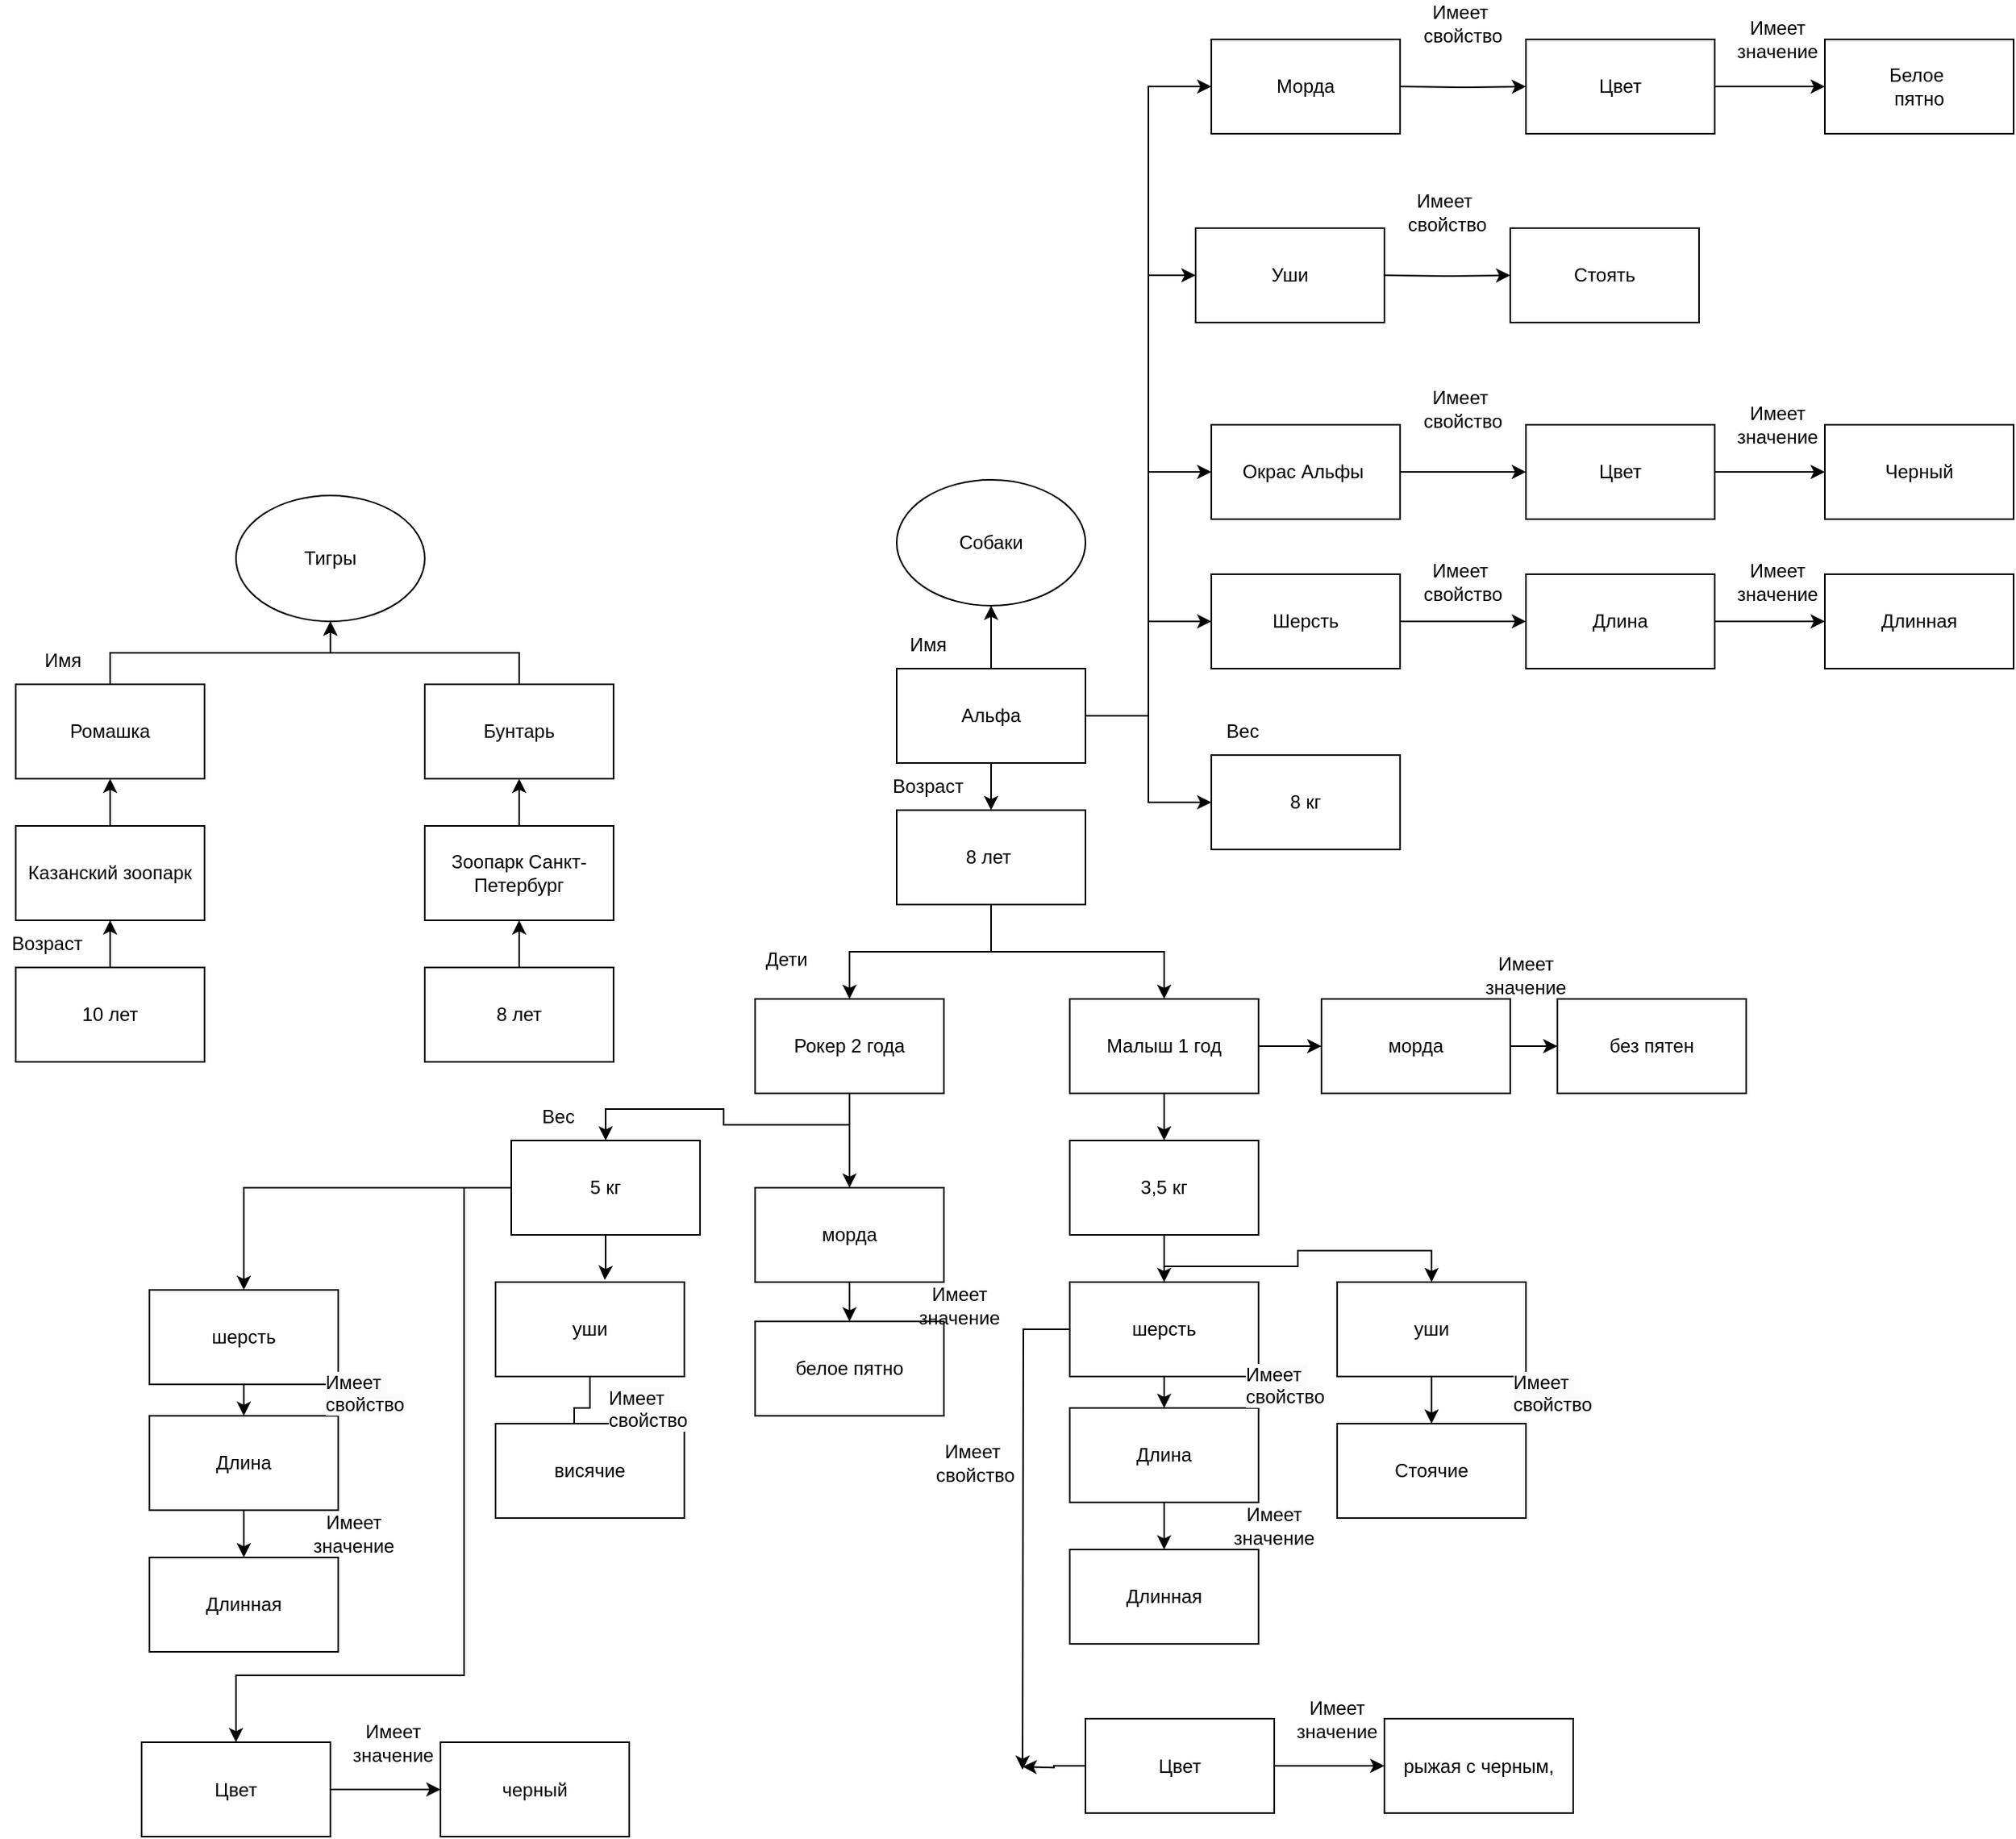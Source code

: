 <mxfile version="21.4.0" type="device">
  <diagram name="Страница 1" id="HtZGsFSP1HwOaUFU9xvz">
    <mxGraphModel dx="1066" dy="1780" grid="1" gridSize="10" guides="1" tooltips="1" connect="1" arrows="1" fold="1" page="1" pageScale="1" pageWidth="827" pageHeight="1169" math="0" shadow="0">
      <root>
        <mxCell id="0" />
        <mxCell id="1" parent="0" />
        <mxCell id="rQLnMFmkTGAw6eJCGGB7-1" value="Тигры" style="ellipse;whiteSpace=wrap;html=1;" vertex="1" parent="1">
          <mxGeometry x="640" y="180" width="120" height="80" as="geometry" />
        </mxCell>
        <mxCell id="rQLnMFmkTGAw6eJCGGB7-2" style="edgeStyle=orthogonalEdgeStyle;rounded=0;orthogonalLoop=1;jettySize=auto;html=1;exitX=0.5;exitY=0;exitDx=0;exitDy=0;entryX=0.5;entryY=1;entryDx=0;entryDy=0;" edge="1" parent="1" source="rQLnMFmkTGAw6eJCGGB7-3" target="rQLnMFmkTGAw6eJCGGB7-1">
          <mxGeometry relative="1" as="geometry" />
        </mxCell>
        <mxCell id="rQLnMFmkTGAw6eJCGGB7-3" value="Ромашка" style="rounded=0;whiteSpace=wrap;html=1;" vertex="1" parent="1">
          <mxGeometry x="500" y="300" width="120" height="60" as="geometry" />
        </mxCell>
        <mxCell id="rQLnMFmkTGAw6eJCGGB7-4" style="edgeStyle=orthogonalEdgeStyle;rounded=0;orthogonalLoop=1;jettySize=auto;html=1;entryX=0.5;entryY=1;entryDx=0;entryDy=0;" edge="1" parent="1" source="rQLnMFmkTGAw6eJCGGB7-5" target="rQLnMFmkTGAw6eJCGGB7-1">
          <mxGeometry relative="1" as="geometry" />
        </mxCell>
        <mxCell id="rQLnMFmkTGAw6eJCGGB7-5" value="Бунтарь" style="rounded=0;whiteSpace=wrap;html=1;" vertex="1" parent="1">
          <mxGeometry x="760" y="300" width="120" height="60" as="geometry" />
        </mxCell>
        <mxCell id="rQLnMFmkTGAw6eJCGGB7-6" style="edgeStyle=orthogonalEdgeStyle;rounded=0;orthogonalLoop=1;jettySize=auto;html=1;exitX=0.5;exitY=0;exitDx=0;exitDy=0;entryX=0.5;entryY=1;entryDx=0;entryDy=0;" edge="1" parent="1" source="rQLnMFmkTGAw6eJCGGB7-7" target="rQLnMFmkTGAw6eJCGGB7-3">
          <mxGeometry relative="1" as="geometry" />
        </mxCell>
        <mxCell id="rQLnMFmkTGAw6eJCGGB7-7" value="Казанский зоопарк" style="rounded=0;whiteSpace=wrap;html=1;" vertex="1" parent="1">
          <mxGeometry x="500" y="390" width="120" height="60" as="geometry" />
        </mxCell>
        <mxCell id="rQLnMFmkTGAw6eJCGGB7-8" style="edgeStyle=orthogonalEdgeStyle;rounded=0;orthogonalLoop=1;jettySize=auto;html=1;exitX=0.5;exitY=0;exitDx=0;exitDy=0;" edge="1" parent="1" source="rQLnMFmkTGAw6eJCGGB7-9" target="rQLnMFmkTGAw6eJCGGB7-5">
          <mxGeometry relative="1" as="geometry" />
        </mxCell>
        <mxCell id="rQLnMFmkTGAw6eJCGGB7-9" value="Зоопарк Санкт-Петербург" style="rounded=0;whiteSpace=wrap;html=1;" vertex="1" parent="1">
          <mxGeometry x="760" y="390" width="120" height="60" as="geometry" />
        </mxCell>
        <mxCell id="rQLnMFmkTGAw6eJCGGB7-10" value="Имя" style="text;html=1;strokeColor=none;fillColor=none;align=center;verticalAlign=middle;whiteSpace=wrap;rounded=0;" vertex="1" parent="1">
          <mxGeometry x="500" y="270" width="60" height="30" as="geometry" />
        </mxCell>
        <mxCell id="rQLnMFmkTGAw6eJCGGB7-11" style="edgeStyle=orthogonalEdgeStyle;rounded=0;orthogonalLoop=1;jettySize=auto;html=1;entryX=0.5;entryY=1;entryDx=0;entryDy=0;" edge="1" parent="1" source="rQLnMFmkTGAw6eJCGGB7-12" target="rQLnMFmkTGAw6eJCGGB7-7">
          <mxGeometry relative="1" as="geometry" />
        </mxCell>
        <mxCell id="rQLnMFmkTGAw6eJCGGB7-12" value="10 лет" style="rounded=0;whiteSpace=wrap;html=1;" vertex="1" parent="1">
          <mxGeometry x="500" y="480" width="120" height="60" as="geometry" />
        </mxCell>
        <mxCell id="rQLnMFmkTGAw6eJCGGB7-13" style="edgeStyle=orthogonalEdgeStyle;rounded=0;orthogonalLoop=1;jettySize=auto;html=1;" edge="1" parent="1" source="rQLnMFmkTGAw6eJCGGB7-14" target="rQLnMFmkTGAw6eJCGGB7-9">
          <mxGeometry relative="1" as="geometry" />
        </mxCell>
        <mxCell id="rQLnMFmkTGAw6eJCGGB7-14" value="8 лет" style="rounded=0;whiteSpace=wrap;html=1;" vertex="1" parent="1">
          <mxGeometry x="760" y="480" width="120" height="60" as="geometry" />
        </mxCell>
        <mxCell id="rQLnMFmkTGAw6eJCGGB7-15" value="Возраст" style="text;html=1;strokeColor=none;fillColor=none;align=center;verticalAlign=middle;whiteSpace=wrap;rounded=0;" vertex="1" parent="1">
          <mxGeometry x="490" y="450" width="60" height="30" as="geometry" />
        </mxCell>
        <mxCell id="rQLnMFmkTGAw6eJCGGB7-16" value="Собаки" style="ellipse;whiteSpace=wrap;html=1;" vertex="1" parent="1">
          <mxGeometry x="1060" y="170" width="120" height="80" as="geometry" />
        </mxCell>
        <mxCell id="rQLnMFmkTGAw6eJCGGB7-17" style="edgeStyle=orthogonalEdgeStyle;rounded=0;orthogonalLoop=1;jettySize=auto;html=1;entryX=0.5;entryY=1;entryDx=0;entryDy=0;" edge="1" parent="1" source="rQLnMFmkTGAw6eJCGGB7-24" target="rQLnMFmkTGAw6eJCGGB7-16">
          <mxGeometry relative="1" as="geometry" />
        </mxCell>
        <mxCell id="rQLnMFmkTGAw6eJCGGB7-18" style="edgeStyle=orthogonalEdgeStyle;rounded=0;orthogonalLoop=1;jettySize=auto;html=1;" edge="1" parent="1" source="rQLnMFmkTGAw6eJCGGB7-24">
          <mxGeometry relative="1" as="geometry">
            <mxPoint x="1120" y="380" as="targetPoint" />
          </mxGeometry>
        </mxCell>
        <mxCell id="rQLnMFmkTGAw6eJCGGB7-19" style="edgeStyle=orthogonalEdgeStyle;rounded=0;orthogonalLoop=1;jettySize=auto;html=1;" edge="1" parent="1" source="rQLnMFmkTGAw6eJCGGB7-24" target="rQLnMFmkTGAw6eJCGGB7-51">
          <mxGeometry relative="1" as="geometry" />
        </mxCell>
        <mxCell id="rQLnMFmkTGAw6eJCGGB7-20" style="edgeStyle=orthogonalEdgeStyle;rounded=0;orthogonalLoop=1;jettySize=auto;html=1;" edge="1" parent="1" source="rQLnMFmkTGAw6eJCGGB7-24" target="rQLnMFmkTGAw6eJCGGB7-52">
          <mxGeometry relative="1" as="geometry" />
        </mxCell>
        <mxCell id="rQLnMFmkTGAw6eJCGGB7-21" style="edgeStyle=orthogonalEdgeStyle;rounded=0;orthogonalLoop=1;jettySize=auto;html=1;entryX=0;entryY=0.5;entryDx=0;entryDy=0;" edge="1" parent="1" source="rQLnMFmkTGAw6eJCGGB7-24" target="rQLnMFmkTGAw6eJCGGB7-49">
          <mxGeometry relative="1" as="geometry" />
        </mxCell>
        <mxCell id="rQLnMFmkTGAw6eJCGGB7-22" style="edgeStyle=orthogonalEdgeStyle;rounded=0;orthogonalLoop=1;jettySize=auto;html=1;entryX=0;entryY=0.5;entryDx=0;entryDy=0;" edge="1" parent="1" source="rQLnMFmkTGAw6eJCGGB7-24" target="rQLnMFmkTGAw6eJCGGB7-53">
          <mxGeometry relative="1" as="geometry">
            <Array as="points">
              <mxPoint x="1220" y="320" />
              <mxPoint x="1220" y="40" />
            </Array>
          </mxGeometry>
        </mxCell>
        <mxCell id="rQLnMFmkTGAw6eJCGGB7-23" style="edgeStyle=orthogonalEdgeStyle;rounded=0;orthogonalLoop=1;jettySize=auto;html=1;entryX=0;entryY=0.5;entryDx=0;entryDy=0;" edge="1" parent="1" source="rQLnMFmkTGAw6eJCGGB7-24" target="rQLnMFmkTGAw6eJCGGB7-68">
          <mxGeometry relative="1" as="geometry">
            <mxPoint x="1220" y="-80" as="targetPoint" />
          </mxGeometry>
        </mxCell>
        <mxCell id="rQLnMFmkTGAw6eJCGGB7-24" value="Альфа" style="rounded=0;whiteSpace=wrap;html=1;" vertex="1" parent="1">
          <mxGeometry x="1060" y="290" width="120" height="60" as="geometry" />
        </mxCell>
        <mxCell id="rQLnMFmkTGAw6eJCGGB7-25" value="Имя" style="text;html=1;strokeColor=none;fillColor=none;align=center;verticalAlign=middle;whiteSpace=wrap;rounded=0;" vertex="1" parent="1">
          <mxGeometry x="1050" y="260" width="60" height="30" as="geometry" />
        </mxCell>
        <mxCell id="rQLnMFmkTGAw6eJCGGB7-26" style="edgeStyle=orthogonalEdgeStyle;rounded=0;orthogonalLoop=1;jettySize=auto;html=1;entryX=0.5;entryY=0;entryDx=0;entryDy=0;" edge="1" parent="1" source="rQLnMFmkTGAw6eJCGGB7-28" target="rQLnMFmkTGAw6eJCGGB7-32">
          <mxGeometry relative="1" as="geometry">
            <mxPoint x="1120" y="480" as="targetPoint" />
          </mxGeometry>
        </mxCell>
        <mxCell id="rQLnMFmkTGAw6eJCGGB7-27" style="edgeStyle=orthogonalEdgeStyle;rounded=0;orthogonalLoop=1;jettySize=auto;html=1;exitX=0.5;exitY=1;exitDx=0;exitDy=0;entryX=0.5;entryY=0;entryDx=0;entryDy=0;" edge="1" parent="1" source="rQLnMFmkTGAw6eJCGGB7-28" target="rQLnMFmkTGAw6eJCGGB7-35">
          <mxGeometry relative="1" as="geometry">
            <Array as="points">
              <mxPoint x="1120" y="470" />
              <mxPoint x="1230" y="470" />
            </Array>
          </mxGeometry>
        </mxCell>
        <mxCell id="rQLnMFmkTGAw6eJCGGB7-28" value="8 лет&amp;nbsp;" style="rounded=0;whiteSpace=wrap;html=1;" vertex="1" parent="1">
          <mxGeometry x="1060" y="380" width="120" height="60" as="geometry" />
        </mxCell>
        <mxCell id="rQLnMFmkTGAw6eJCGGB7-29" value="Возраст" style="text;html=1;strokeColor=none;fillColor=none;align=center;verticalAlign=middle;whiteSpace=wrap;rounded=0;" vertex="1" parent="1">
          <mxGeometry x="1050" y="350" width="60" height="30" as="geometry" />
        </mxCell>
        <mxCell id="rQLnMFmkTGAw6eJCGGB7-30" style="edgeStyle=orthogonalEdgeStyle;rounded=0;orthogonalLoop=1;jettySize=auto;html=1;exitX=0.5;exitY=1;exitDx=0;exitDy=0;entryX=0.5;entryY=0;entryDx=0;entryDy=0;" edge="1" parent="1" source="rQLnMFmkTGAw6eJCGGB7-32" target="rQLnMFmkTGAw6eJCGGB7-40">
          <mxGeometry relative="1" as="geometry" />
        </mxCell>
        <mxCell id="rQLnMFmkTGAw6eJCGGB7-31" style="edgeStyle=orthogonalEdgeStyle;rounded=0;orthogonalLoop=1;jettySize=auto;html=1;" edge="1" parent="1" source="rQLnMFmkTGAw6eJCGGB7-32" target="rQLnMFmkTGAw6eJCGGB7-110">
          <mxGeometry relative="1" as="geometry" />
        </mxCell>
        <mxCell id="rQLnMFmkTGAw6eJCGGB7-32" value="Рокер 2 года" style="rounded=0;whiteSpace=wrap;html=1;" vertex="1" parent="1">
          <mxGeometry x="970" y="500" width="120" height="60" as="geometry" />
        </mxCell>
        <mxCell id="rQLnMFmkTGAw6eJCGGB7-33" style="edgeStyle=orthogonalEdgeStyle;rounded=0;orthogonalLoop=1;jettySize=auto;html=1;exitX=0.5;exitY=1;exitDx=0;exitDy=0;entryX=0.5;entryY=0;entryDx=0;entryDy=0;" edge="1" parent="1" source="rQLnMFmkTGAw6eJCGGB7-35" target="rQLnMFmkTGAw6eJCGGB7-43">
          <mxGeometry relative="1" as="geometry" />
        </mxCell>
        <mxCell id="rQLnMFmkTGAw6eJCGGB7-34" style="edgeStyle=orthogonalEdgeStyle;rounded=0;orthogonalLoop=1;jettySize=auto;html=1;" edge="1" parent="1" source="rQLnMFmkTGAw6eJCGGB7-35" target="rQLnMFmkTGAw6eJCGGB7-91">
          <mxGeometry relative="1" as="geometry">
            <mxPoint x="1340" y="530" as="targetPoint" />
          </mxGeometry>
        </mxCell>
        <mxCell id="rQLnMFmkTGAw6eJCGGB7-35" value="Малыш 1 год" style="rounded=0;whiteSpace=wrap;html=1;" vertex="1" parent="1">
          <mxGeometry x="1170" y="500" width="120" height="60" as="geometry" />
        </mxCell>
        <mxCell id="rQLnMFmkTGAw6eJCGGB7-36" value="Дети" style="text;html=1;strokeColor=none;fillColor=none;align=center;verticalAlign=middle;whiteSpace=wrap;rounded=0;" vertex="1" parent="1">
          <mxGeometry x="960" y="460" width="60" height="30" as="geometry" />
        </mxCell>
        <mxCell id="rQLnMFmkTGAw6eJCGGB7-37" style="edgeStyle=orthogonalEdgeStyle;rounded=0;orthogonalLoop=1;jettySize=auto;html=1;" edge="1" parent="1" source="rQLnMFmkTGAw6eJCGGB7-40" target="rQLnMFmkTGAw6eJCGGB7-95">
          <mxGeometry relative="1" as="geometry" />
        </mxCell>
        <mxCell id="rQLnMFmkTGAw6eJCGGB7-38" style="edgeStyle=orthogonalEdgeStyle;rounded=0;orthogonalLoop=1;jettySize=auto;html=1;" edge="1" parent="1" source="rQLnMFmkTGAw6eJCGGB7-40" target="rQLnMFmkTGAw6eJCGGB7-102">
          <mxGeometry relative="1" as="geometry">
            <Array as="points">
              <mxPoint x="785" y="620" />
              <mxPoint x="785" y="930" />
              <mxPoint x="640" y="930" />
            </Array>
          </mxGeometry>
        </mxCell>
        <mxCell id="rQLnMFmkTGAw6eJCGGB7-39" style="edgeStyle=orthogonalEdgeStyle;rounded=0;orthogonalLoop=1;jettySize=auto;html=1;entryX=0.579;entryY=-0.023;entryDx=0;entryDy=0;entryPerimeter=0;" edge="1" parent="1" source="rQLnMFmkTGAw6eJCGGB7-40" target="rQLnMFmkTGAw6eJCGGB7-106">
          <mxGeometry relative="1" as="geometry" />
        </mxCell>
        <mxCell id="rQLnMFmkTGAw6eJCGGB7-40" value="5 кг" style="rounded=0;whiteSpace=wrap;html=1;" vertex="1" parent="1">
          <mxGeometry x="815" y="590" width="120" height="60" as="geometry" />
        </mxCell>
        <mxCell id="rQLnMFmkTGAw6eJCGGB7-41" style="edgeStyle=orthogonalEdgeStyle;rounded=0;orthogonalLoop=1;jettySize=auto;html=1;exitX=0.5;exitY=1;exitDx=0;exitDy=0;" edge="1" parent="1" source="rQLnMFmkTGAw6eJCGGB7-43">
          <mxGeometry relative="1" as="geometry">
            <mxPoint x="1230" y="680" as="targetPoint" />
          </mxGeometry>
        </mxCell>
        <mxCell id="rQLnMFmkTGAw6eJCGGB7-42" style="edgeStyle=orthogonalEdgeStyle;rounded=0;orthogonalLoop=1;jettySize=auto;html=1;exitX=0.5;exitY=1;exitDx=0;exitDy=0;" edge="1" parent="1" source="rQLnMFmkTGAw6eJCGGB7-43" target="rQLnMFmkTGAw6eJCGGB7-81">
          <mxGeometry relative="1" as="geometry">
            <mxPoint x="1370" y="690" as="targetPoint" />
          </mxGeometry>
        </mxCell>
        <mxCell id="rQLnMFmkTGAw6eJCGGB7-43" value="3,5 кг" style="rounded=0;whiteSpace=wrap;html=1;" vertex="1" parent="1">
          <mxGeometry x="1170" y="590" width="120" height="60" as="geometry" />
        </mxCell>
        <mxCell id="rQLnMFmkTGAw6eJCGGB7-44" value="Вес" style="text;html=1;strokeColor=none;fillColor=none;align=center;verticalAlign=middle;whiteSpace=wrap;rounded=0;" vertex="1" parent="1">
          <mxGeometry x="815" y="560" width="60" height="30" as="geometry" />
        </mxCell>
        <mxCell id="rQLnMFmkTGAw6eJCGGB7-45" style="edgeStyle=orthogonalEdgeStyle;rounded=0;orthogonalLoop=1;jettySize=auto;html=1;" edge="1" parent="1" source="rQLnMFmkTGAw6eJCGGB7-47" target="rQLnMFmkTGAw6eJCGGB7-76">
          <mxGeometry relative="1" as="geometry">
            <mxPoint x="1230" y="780" as="targetPoint" />
          </mxGeometry>
        </mxCell>
        <mxCell id="rQLnMFmkTGAw6eJCGGB7-46" style="edgeStyle=orthogonalEdgeStyle;rounded=0;orthogonalLoop=1;jettySize=auto;html=1;" edge="1" parent="1" source="rQLnMFmkTGAw6eJCGGB7-47">
          <mxGeometry relative="1" as="geometry">
            <mxPoint x="1140" y="990" as="targetPoint" />
          </mxGeometry>
        </mxCell>
        <mxCell id="rQLnMFmkTGAw6eJCGGB7-47" value="шерсть" style="rounded=0;whiteSpace=wrap;html=1;" vertex="1" parent="1">
          <mxGeometry x="1170" y="680" width="120" height="60" as="geometry" />
        </mxCell>
        <mxCell id="rQLnMFmkTGAw6eJCGGB7-48" style="edgeStyle=orthogonalEdgeStyle;rounded=0;orthogonalLoop=1;jettySize=auto;html=1;" edge="1" parent="1" source="rQLnMFmkTGAw6eJCGGB7-49" target="rQLnMFmkTGAw6eJCGGB7-59">
          <mxGeometry relative="1" as="geometry">
            <mxPoint x="1450" y="165" as="targetPoint" />
          </mxGeometry>
        </mxCell>
        <mxCell id="rQLnMFmkTGAw6eJCGGB7-49" value="Окрас Альфы&amp;nbsp;" style="rounded=0;whiteSpace=wrap;html=1;" vertex="1" parent="1">
          <mxGeometry x="1260" y="135" width="120" height="60" as="geometry" />
        </mxCell>
        <mxCell id="rQLnMFmkTGAw6eJCGGB7-50" style="edgeStyle=orthogonalEdgeStyle;rounded=0;orthogonalLoop=1;jettySize=auto;html=1;" edge="1" parent="1" source="rQLnMFmkTGAw6eJCGGB7-51" target="rQLnMFmkTGAw6eJCGGB7-56">
          <mxGeometry relative="1" as="geometry">
            <mxPoint x="1420" y="260" as="targetPoint" />
          </mxGeometry>
        </mxCell>
        <mxCell id="rQLnMFmkTGAw6eJCGGB7-51" value="Шерсть" style="rounded=0;whiteSpace=wrap;html=1;" vertex="1" parent="1">
          <mxGeometry x="1260" y="230" width="120" height="60" as="geometry" />
        </mxCell>
        <mxCell id="rQLnMFmkTGAw6eJCGGB7-52" value="8 кг" style="rounded=0;whiteSpace=wrap;html=1;" vertex="1" parent="1">
          <mxGeometry x="1260" y="345" width="120" height="60" as="geometry" />
        </mxCell>
        <mxCell id="rQLnMFmkTGAw6eJCGGB7-53" value="Уши" style="rounded=0;whiteSpace=wrap;html=1;" vertex="1" parent="1">
          <mxGeometry x="1250" y="10" width="120" height="60" as="geometry" />
        </mxCell>
        <mxCell id="rQLnMFmkTGAw6eJCGGB7-54" value="Вес" style="text;html=1;strokeColor=none;fillColor=none;align=center;verticalAlign=middle;whiteSpace=wrap;rounded=0;" vertex="1" parent="1">
          <mxGeometry x="1250" y="315" width="60" height="30" as="geometry" />
        </mxCell>
        <mxCell id="rQLnMFmkTGAw6eJCGGB7-55" style="edgeStyle=orthogonalEdgeStyle;rounded=0;orthogonalLoop=1;jettySize=auto;html=1;" edge="1" parent="1" source="rQLnMFmkTGAw6eJCGGB7-56" target="rQLnMFmkTGAw6eJCGGB7-63">
          <mxGeometry relative="1" as="geometry">
            <mxPoint x="1640" y="260" as="targetPoint" />
          </mxGeometry>
        </mxCell>
        <mxCell id="rQLnMFmkTGAw6eJCGGB7-56" value="Длина" style="rounded=0;whiteSpace=wrap;html=1;" vertex="1" parent="1">
          <mxGeometry x="1460" y="230" width="120" height="60" as="geometry" />
        </mxCell>
        <mxCell id="rQLnMFmkTGAw6eJCGGB7-57" value="Имеет&amp;nbsp;&lt;br style=&quot;border-color: var(--border-color);&quot;&gt;свойство" style="text;html=1;strokeColor=none;fillColor=none;align=center;verticalAlign=middle;whiteSpace=wrap;rounded=0;" vertex="1" parent="1">
          <mxGeometry x="1390" y="220" width="60" height="30" as="geometry" />
        </mxCell>
        <mxCell id="rQLnMFmkTGAw6eJCGGB7-58" style="edgeStyle=orthogonalEdgeStyle;rounded=0;orthogonalLoop=1;jettySize=auto;html=1;" edge="1" parent="1" source="rQLnMFmkTGAw6eJCGGB7-59" target="rQLnMFmkTGAw6eJCGGB7-61">
          <mxGeometry relative="1" as="geometry">
            <mxPoint x="1610" y="165" as="targetPoint" />
          </mxGeometry>
        </mxCell>
        <mxCell id="rQLnMFmkTGAw6eJCGGB7-59" value="Цвет" style="rounded=0;whiteSpace=wrap;html=1;" vertex="1" parent="1">
          <mxGeometry x="1460" y="135" width="120" height="60" as="geometry" />
        </mxCell>
        <mxCell id="rQLnMFmkTGAw6eJCGGB7-60" value="Имеет&amp;nbsp;&lt;br&gt;свойство" style="text;html=1;strokeColor=none;fillColor=none;align=center;verticalAlign=middle;whiteSpace=wrap;rounded=0;" vertex="1" parent="1">
          <mxGeometry x="1390" y="110" width="60" height="30" as="geometry" />
        </mxCell>
        <mxCell id="rQLnMFmkTGAw6eJCGGB7-61" value="Черный" style="rounded=0;whiteSpace=wrap;html=1;" vertex="1" parent="1">
          <mxGeometry x="1650" y="135" width="120" height="60" as="geometry" />
        </mxCell>
        <mxCell id="rQLnMFmkTGAw6eJCGGB7-62" value="Имеет&lt;br&gt;значение" style="text;html=1;strokeColor=none;fillColor=none;align=center;verticalAlign=middle;whiteSpace=wrap;rounded=0;" vertex="1" parent="1">
          <mxGeometry x="1590" y="120" width="60" height="30" as="geometry" />
        </mxCell>
        <mxCell id="rQLnMFmkTGAw6eJCGGB7-63" value="Длинная" style="rounded=0;whiteSpace=wrap;html=1;" vertex="1" parent="1">
          <mxGeometry x="1650" y="230" width="120" height="60" as="geometry" />
        </mxCell>
        <mxCell id="rQLnMFmkTGAw6eJCGGB7-64" value="Имеет&lt;br&gt;значение" style="text;html=1;strokeColor=none;fillColor=none;align=center;verticalAlign=middle;whiteSpace=wrap;rounded=0;" vertex="1" parent="1">
          <mxGeometry x="1590" y="220" width="60" height="30" as="geometry" />
        </mxCell>
        <mxCell id="rQLnMFmkTGAw6eJCGGB7-65" style="edgeStyle=orthogonalEdgeStyle;rounded=0;orthogonalLoop=1;jettySize=auto;html=1;" edge="1" parent="1" target="rQLnMFmkTGAw6eJCGGB7-66">
          <mxGeometry relative="1" as="geometry">
            <mxPoint x="1440" y="40" as="targetPoint" />
            <mxPoint x="1370" y="40" as="sourcePoint" />
          </mxGeometry>
        </mxCell>
        <mxCell id="rQLnMFmkTGAw6eJCGGB7-66" value="Стоять" style="rounded=0;whiteSpace=wrap;html=1;" vertex="1" parent="1">
          <mxGeometry x="1450" y="10" width="120" height="60" as="geometry" />
        </mxCell>
        <mxCell id="rQLnMFmkTGAw6eJCGGB7-67" value="Имеет&amp;nbsp;&lt;br&gt;свойство" style="text;html=1;strokeColor=none;fillColor=none;align=center;verticalAlign=middle;whiteSpace=wrap;rounded=0;" vertex="1" parent="1">
          <mxGeometry x="1380" y="-15" width="60" height="30" as="geometry" />
        </mxCell>
        <mxCell id="rQLnMFmkTGAw6eJCGGB7-68" value="Морда" style="rounded=0;whiteSpace=wrap;html=1;" vertex="1" parent="1">
          <mxGeometry x="1260" y="-110" width="120" height="60" as="geometry" />
        </mxCell>
        <mxCell id="rQLnMFmkTGAw6eJCGGB7-69" style="edgeStyle=orthogonalEdgeStyle;rounded=0;orthogonalLoop=1;jettySize=auto;html=1;" edge="1" parent="1" target="rQLnMFmkTGAw6eJCGGB7-71">
          <mxGeometry relative="1" as="geometry">
            <mxPoint x="1450" y="-80" as="targetPoint" />
            <mxPoint x="1380" y="-80" as="sourcePoint" />
          </mxGeometry>
        </mxCell>
        <mxCell id="rQLnMFmkTGAw6eJCGGB7-70" style="edgeStyle=orthogonalEdgeStyle;rounded=0;orthogonalLoop=1;jettySize=auto;html=1;" edge="1" parent="1" source="rQLnMFmkTGAw6eJCGGB7-71" target="rQLnMFmkTGAw6eJCGGB7-73">
          <mxGeometry relative="1" as="geometry">
            <mxPoint x="1610" y="-80" as="targetPoint" />
          </mxGeometry>
        </mxCell>
        <mxCell id="rQLnMFmkTGAw6eJCGGB7-71" value="Цвет" style="rounded=0;whiteSpace=wrap;html=1;" vertex="1" parent="1">
          <mxGeometry x="1460" y="-110" width="120" height="60" as="geometry" />
        </mxCell>
        <mxCell id="rQLnMFmkTGAw6eJCGGB7-72" value="Имеет&amp;nbsp;&lt;br&gt;свойство" style="text;html=1;strokeColor=none;fillColor=none;align=center;verticalAlign=middle;whiteSpace=wrap;rounded=0;" vertex="1" parent="1">
          <mxGeometry x="1390" y="-135" width="60" height="30" as="geometry" />
        </mxCell>
        <mxCell id="rQLnMFmkTGAw6eJCGGB7-73" value="Белое&amp;nbsp;&lt;br&gt;пятно" style="rounded=0;whiteSpace=wrap;html=1;" vertex="1" parent="1">
          <mxGeometry x="1650" y="-110" width="120" height="60" as="geometry" />
        </mxCell>
        <mxCell id="rQLnMFmkTGAw6eJCGGB7-74" value="Имеет&lt;br&gt;значение" style="text;html=1;strokeColor=none;fillColor=none;align=center;verticalAlign=middle;whiteSpace=wrap;rounded=0;" vertex="1" parent="1">
          <mxGeometry x="1590" y="-125" width="60" height="30" as="geometry" />
        </mxCell>
        <mxCell id="rQLnMFmkTGAw6eJCGGB7-75" style="edgeStyle=orthogonalEdgeStyle;rounded=0;orthogonalLoop=1;jettySize=auto;html=1;" edge="1" parent="1" source="rQLnMFmkTGAw6eJCGGB7-76" target="rQLnMFmkTGAw6eJCGGB7-78">
          <mxGeometry relative="1" as="geometry">
            <mxPoint x="1230" y="870" as="targetPoint" />
          </mxGeometry>
        </mxCell>
        <mxCell id="rQLnMFmkTGAw6eJCGGB7-76" value="Длина" style="rounded=0;whiteSpace=wrap;html=1;" vertex="1" parent="1">
          <mxGeometry x="1170" y="760" width="120" height="60" as="geometry" />
        </mxCell>
        <mxCell id="rQLnMFmkTGAw6eJCGGB7-77" value="&lt;span style=&quot;color: rgb(0, 0, 0); font-family: Helvetica; font-size: 12px; font-style: normal; font-variant-ligatures: normal; font-variant-caps: normal; font-weight: 400; letter-spacing: normal; orphans: 2; text-align: center; text-indent: 0px; text-transform: none; widows: 2; word-spacing: 0px; -webkit-text-stroke-width: 0px; background-color: rgb(251, 251, 251); text-decoration-thickness: initial; text-decoration-style: initial; text-decoration-color: initial; float: none; display: inline !important;&quot;&gt;Имеет&amp;nbsp;&lt;/span&gt;&lt;br style=&quot;border-color: var(--border-color); color: rgb(0, 0, 0); font-family: Helvetica; font-size: 12px; font-style: normal; font-variant-ligatures: normal; font-variant-caps: normal; font-weight: 400; letter-spacing: normal; orphans: 2; text-align: center; text-indent: 0px; text-transform: none; widows: 2; word-spacing: 0px; -webkit-text-stroke-width: 0px; background-color: rgb(251, 251, 251); text-decoration-thickness: initial; text-decoration-style: initial; text-decoration-color: initial;&quot;&gt;&lt;span style=&quot;color: rgb(0, 0, 0); font-family: Helvetica; font-size: 12px; font-style: normal; font-variant-ligatures: normal; font-variant-caps: normal; font-weight: 400; letter-spacing: normal; orphans: 2; text-align: center; text-indent: 0px; text-transform: none; widows: 2; word-spacing: 0px; -webkit-text-stroke-width: 0px; background-color: rgb(251, 251, 251); text-decoration-thickness: initial; text-decoration-style: initial; text-decoration-color: initial; float: none; display: inline !important;&quot;&gt;свойство&lt;/span&gt;" style="text;whiteSpace=wrap;html=1;" vertex="1" parent="1">
          <mxGeometry x="1280" y="725" width="80" height="50" as="geometry" />
        </mxCell>
        <mxCell id="rQLnMFmkTGAw6eJCGGB7-78" value="Длинная" style="rounded=0;whiteSpace=wrap;html=1;" vertex="1" parent="1">
          <mxGeometry x="1170" y="850" width="120" height="60" as="geometry" />
        </mxCell>
        <mxCell id="rQLnMFmkTGAw6eJCGGB7-79" value="Имеет&lt;br&gt;значение" style="text;html=1;strokeColor=none;fillColor=none;align=center;verticalAlign=middle;whiteSpace=wrap;rounded=0;" vertex="1" parent="1">
          <mxGeometry x="1270" y="820" width="60" height="30" as="geometry" />
        </mxCell>
        <mxCell id="rQLnMFmkTGAw6eJCGGB7-80" style="edgeStyle=orthogonalEdgeStyle;rounded=0;orthogonalLoop=1;jettySize=auto;html=1;" edge="1" parent="1" source="rQLnMFmkTGAw6eJCGGB7-81" target="rQLnMFmkTGAw6eJCGGB7-82">
          <mxGeometry relative="1" as="geometry">
            <mxPoint x="1400" y="770" as="targetPoint" />
          </mxGeometry>
        </mxCell>
        <mxCell id="rQLnMFmkTGAw6eJCGGB7-81" value="уши" style="rounded=0;whiteSpace=wrap;html=1;" vertex="1" parent="1">
          <mxGeometry x="1340" y="680" width="120" height="60" as="geometry" />
        </mxCell>
        <mxCell id="rQLnMFmkTGAw6eJCGGB7-82" value="Стоячие" style="rounded=0;whiteSpace=wrap;html=1;" vertex="1" parent="1">
          <mxGeometry x="1340" y="770" width="120" height="60" as="geometry" />
        </mxCell>
        <mxCell id="rQLnMFmkTGAw6eJCGGB7-83" value="&lt;span style=&quot;color: rgb(0, 0, 0); font-family: Helvetica; font-size: 12px; font-style: normal; font-variant-ligatures: normal; font-variant-caps: normal; font-weight: 400; letter-spacing: normal; orphans: 2; text-align: center; text-indent: 0px; text-transform: none; widows: 2; word-spacing: 0px; -webkit-text-stroke-width: 0px; background-color: rgb(251, 251, 251); text-decoration-thickness: initial; text-decoration-style: initial; text-decoration-color: initial; float: none; display: inline !important;&quot;&gt;Имеет&amp;nbsp;&lt;/span&gt;&lt;br style=&quot;border-color: var(--border-color); color: rgb(0, 0, 0); font-family: Helvetica; font-size: 12px; font-style: normal; font-variant-ligatures: normal; font-variant-caps: normal; font-weight: 400; letter-spacing: normal; orphans: 2; text-align: center; text-indent: 0px; text-transform: none; widows: 2; word-spacing: 0px; -webkit-text-stroke-width: 0px; background-color: rgb(251, 251, 251); text-decoration-thickness: initial; text-decoration-style: initial; text-decoration-color: initial;&quot;&gt;&lt;span style=&quot;color: rgb(0, 0, 0); font-family: Helvetica; font-size: 12px; font-style: normal; font-variant-ligatures: normal; font-variant-caps: normal; font-weight: 400; letter-spacing: normal; orphans: 2; text-align: center; text-indent: 0px; text-transform: none; widows: 2; word-spacing: 0px; -webkit-text-stroke-width: 0px; background-color: rgb(251, 251, 251); text-decoration-thickness: initial; text-decoration-style: initial; text-decoration-color: initial; float: none; display: inline !important;&quot;&gt;свойство&lt;/span&gt;" style="text;whiteSpace=wrap;html=1;" vertex="1" parent="1">
          <mxGeometry x="1450" y="730" width="80" height="50" as="geometry" />
        </mxCell>
        <mxCell id="rQLnMFmkTGAw6eJCGGB7-84" value="Имеет&amp;nbsp;&lt;br&gt;свойство" style="text;html=1;strokeColor=none;fillColor=none;align=center;verticalAlign=middle;whiteSpace=wrap;rounded=0;" vertex="1" parent="1">
          <mxGeometry x="1080" y="780" width="60" height="30" as="geometry" />
        </mxCell>
        <mxCell id="rQLnMFmkTGAw6eJCGGB7-85" style="edgeStyle=orthogonalEdgeStyle;rounded=0;orthogonalLoop=1;jettySize=auto;html=1;exitX=0;exitY=0.5;exitDx=0;exitDy=0;" edge="1" parent="1" source="rQLnMFmkTGAw6eJCGGB7-87">
          <mxGeometry relative="1" as="geometry">
            <mxPoint x="1140" y="988.059" as="targetPoint" />
          </mxGeometry>
        </mxCell>
        <mxCell id="rQLnMFmkTGAw6eJCGGB7-86" style="edgeStyle=orthogonalEdgeStyle;rounded=0;orthogonalLoop=1;jettySize=auto;html=1;exitX=1;exitY=0.5;exitDx=0;exitDy=0;entryX=0;entryY=0.5;entryDx=0;entryDy=0;" edge="1" parent="1" source="rQLnMFmkTGAw6eJCGGB7-87" target="rQLnMFmkTGAw6eJCGGB7-88">
          <mxGeometry relative="1" as="geometry" />
        </mxCell>
        <mxCell id="rQLnMFmkTGAw6eJCGGB7-87" value="Цвет" style="rounded=0;whiteSpace=wrap;html=1;" vertex="1" parent="1">
          <mxGeometry x="1180" y="957.5" width="120" height="60" as="geometry" />
        </mxCell>
        <mxCell id="rQLnMFmkTGAw6eJCGGB7-88" value="рыжая с черным," style="rounded=0;whiteSpace=wrap;html=1;" vertex="1" parent="1">
          <mxGeometry x="1370" y="957.5" width="120" height="60" as="geometry" />
        </mxCell>
        <mxCell id="rQLnMFmkTGAw6eJCGGB7-89" value="Имеет&lt;br&gt;значение" style="text;html=1;strokeColor=none;fillColor=none;align=center;verticalAlign=middle;whiteSpace=wrap;rounded=0;" vertex="1" parent="1">
          <mxGeometry x="1310" y="942.5" width="60" height="30" as="geometry" />
        </mxCell>
        <mxCell id="rQLnMFmkTGAw6eJCGGB7-90" style="edgeStyle=orthogonalEdgeStyle;rounded=0;orthogonalLoop=1;jettySize=auto;html=1;" edge="1" parent="1" source="rQLnMFmkTGAw6eJCGGB7-91" target="rQLnMFmkTGAw6eJCGGB7-92">
          <mxGeometry relative="1" as="geometry">
            <mxPoint x="1480" y="530" as="targetPoint" />
          </mxGeometry>
        </mxCell>
        <mxCell id="rQLnMFmkTGAw6eJCGGB7-91" value="морда" style="rounded=0;whiteSpace=wrap;html=1;" vertex="1" parent="1">
          <mxGeometry x="1330" y="500" width="120" height="60" as="geometry" />
        </mxCell>
        <mxCell id="rQLnMFmkTGAw6eJCGGB7-92" value="без пятен" style="rounded=0;whiteSpace=wrap;html=1;" vertex="1" parent="1">
          <mxGeometry x="1480" y="500" width="120" height="60" as="geometry" />
        </mxCell>
        <mxCell id="rQLnMFmkTGAw6eJCGGB7-93" value="Имеет&lt;br&gt;значение" style="text;html=1;strokeColor=none;fillColor=none;align=center;verticalAlign=middle;whiteSpace=wrap;rounded=0;" vertex="1" parent="1">
          <mxGeometry x="1430" y="470" width="60" height="30" as="geometry" />
        </mxCell>
        <mxCell id="rQLnMFmkTGAw6eJCGGB7-94" style="edgeStyle=orthogonalEdgeStyle;rounded=0;orthogonalLoop=1;jettySize=auto;html=1;exitX=0.5;exitY=1;exitDx=0;exitDy=0;entryX=0.5;entryY=0;entryDx=0;entryDy=0;" edge="1" parent="1" source="rQLnMFmkTGAw6eJCGGB7-95" target="rQLnMFmkTGAw6eJCGGB7-97">
          <mxGeometry relative="1" as="geometry" />
        </mxCell>
        <mxCell id="rQLnMFmkTGAw6eJCGGB7-95" value="шерсть" style="rounded=0;whiteSpace=wrap;html=1;" vertex="1" parent="1">
          <mxGeometry x="585" y="685" width="120" height="60" as="geometry" />
        </mxCell>
        <mxCell id="rQLnMFmkTGAw6eJCGGB7-96" style="edgeStyle=orthogonalEdgeStyle;rounded=0;orthogonalLoop=1;jettySize=auto;html=1;exitX=0.5;exitY=1;exitDx=0;exitDy=0;entryX=0.5;entryY=0;entryDx=0;entryDy=0;" edge="1" parent="1" source="rQLnMFmkTGAw6eJCGGB7-97" target="rQLnMFmkTGAw6eJCGGB7-99">
          <mxGeometry relative="1" as="geometry" />
        </mxCell>
        <mxCell id="rQLnMFmkTGAw6eJCGGB7-97" value="Длина" style="rounded=0;whiteSpace=wrap;html=1;" vertex="1" parent="1">
          <mxGeometry x="585" y="765" width="120" height="60" as="geometry" />
        </mxCell>
        <mxCell id="rQLnMFmkTGAw6eJCGGB7-98" value="&lt;span style=&quot;color: rgb(0, 0, 0); font-family: Helvetica; font-size: 12px; font-style: normal; font-variant-ligatures: normal; font-variant-caps: normal; font-weight: 400; letter-spacing: normal; orphans: 2; text-align: center; text-indent: 0px; text-transform: none; widows: 2; word-spacing: 0px; -webkit-text-stroke-width: 0px; background-color: rgb(251, 251, 251); text-decoration-thickness: initial; text-decoration-style: initial; text-decoration-color: initial; float: none; display: inline !important;&quot;&gt;Имеет&amp;nbsp;&lt;/span&gt;&lt;br style=&quot;border-color: var(--border-color); color: rgb(0, 0, 0); font-family: Helvetica; font-size: 12px; font-style: normal; font-variant-ligatures: normal; font-variant-caps: normal; font-weight: 400; letter-spacing: normal; orphans: 2; text-align: center; text-indent: 0px; text-transform: none; widows: 2; word-spacing: 0px; -webkit-text-stroke-width: 0px; background-color: rgb(251, 251, 251); text-decoration-thickness: initial; text-decoration-style: initial; text-decoration-color: initial;&quot;&gt;&lt;span style=&quot;color: rgb(0, 0, 0); font-family: Helvetica; font-size: 12px; font-style: normal; font-variant-ligatures: normal; font-variant-caps: normal; font-weight: 400; letter-spacing: normal; orphans: 2; text-align: center; text-indent: 0px; text-transform: none; widows: 2; word-spacing: 0px; -webkit-text-stroke-width: 0px; background-color: rgb(251, 251, 251); text-decoration-thickness: initial; text-decoration-style: initial; text-decoration-color: initial; float: none; display: inline !important;&quot;&gt;свойство&lt;/span&gt;" style="text;whiteSpace=wrap;html=1;" vertex="1" parent="1">
          <mxGeometry x="695" y="730" width="80" height="50" as="geometry" />
        </mxCell>
        <mxCell id="rQLnMFmkTGAw6eJCGGB7-99" value="Длинная" style="rounded=0;whiteSpace=wrap;html=1;" vertex="1" parent="1">
          <mxGeometry x="585" y="855" width="120" height="60" as="geometry" />
        </mxCell>
        <mxCell id="rQLnMFmkTGAw6eJCGGB7-100" value="Имеет&lt;br&gt;значение" style="text;html=1;strokeColor=none;fillColor=none;align=center;verticalAlign=middle;whiteSpace=wrap;rounded=0;" vertex="1" parent="1">
          <mxGeometry x="685" y="825" width="60" height="30" as="geometry" />
        </mxCell>
        <mxCell id="rQLnMFmkTGAw6eJCGGB7-101" style="edgeStyle=orthogonalEdgeStyle;rounded=0;orthogonalLoop=1;jettySize=auto;html=1;exitX=1;exitY=0.5;exitDx=0;exitDy=0;entryX=0;entryY=0.5;entryDx=0;entryDy=0;" edge="1" parent="1" source="rQLnMFmkTGAw6eJCGGB7-102" target="rQLnMFmkTGAw6eJCGGB7-103">
          <mxGeometry relative="1" as="geometry" />
        </mxCell>
        <mxCell id="rQLnMFmkTGAw6eJCGGB7-102" value="Цвет" style="rounded=0;whiteSpace=wrap;html=1;" vertex="1" parent="1">
          <mxGeometry x="580" y="972.5" width="120" height="60" as="geometry" />
        </mxCell>
        <mxCell id="rQLnMFmkTGAw6eJCGGB7-103" value="черный" style="rounded=0;whiteSpace=wrap;html=1;" vertex="1" parent="1">
          <mxGeometry x="770" y="972.5" width="120" height="60" as="geometry" />
        </mxCell>
        <mxCell id="rQLnMFmkTGAw6eJCGGB7-104" value="Имеет&lt;br&gt;значение" style="text;html=1;strokeColor=none;fillColor=none;align=center;verticalAlign=middle;whiteSpace=wrap;rounded=0;" vertex="1" parent="1">
          <mxGeometry x="710" y="957.5" width="60" height="30" as="geometry" />
        </mxCell>
        <mxCell id="rQLnMFmkTGAw6eJCGGB7-105" style="edgeStyle=orthogonalEdgeStyle;rounded=0;orthogonalLoop=1;jettySize=auto;html=1;exitX=0.5;exitY=1;exitDx=0;exitDy=0;entryX=0;entryY=1;entryDx=0;entryDy=0;" edge="1" parent="1" source="rQLnMFmkTGAw6eJCGGB7-106" target="rQLnMFmkTGAw6eJCGGB7-108">
          <mxGeometry relative="1" as="geometry" />
        </mxCell>
        <mxCell id="rQLnMFmkTGAw6eJCGGB7-106" value="уши" style="rounded=0;whiteSpace=wrap;html=1;" vertex="1" parent="1">
          <mxGeometry x="805" y="680" width="120" height="60" as="geometry" />
        </mxCell>
        <mxCell id="rQLnMFmkTGAw6eJCGGB7-107" value="висячие" style="rounded=0;whiteSpace=wrap;html=1;" vertex="1" parent="1">
          <mxGeometry x="805" y="770" width="120" height="60" as="geometry" />
        </mxCell>
        <mxCell id="rQLnMFmkTGAw6eJCGGB7-108" value="&lt;span style=&quot;color: rgb(0, 0, 0); font-family: Helvetica; font-size: 12px; font-style: normal; font-variant-ligatures: normal; font-variant-caps: normal; font-weight: 400; letter-spacing: normal; orphans: 2; text-align: center; text-indent: 0px; text-transform: none; widows: 2; word-spacing: 0px; -webkit-text-stroke-width: 0px; background-color: rgb(251, 251, 251); text-decoration-thickness: initial; text-decoration-style: initial; text-decoration-color: initial; float: none; display: inline !important;&quot;&gt;Имеет&amp;nbsp;&lt;/span&gt;&lt;br style=&quot;border-color: var(--border-color); color: rgb(0, 0, 0); font-family: Helvetica; font-size: 12px; font-style: normal; font-variant-ligatures: normal; font-variant-caps: normal; font-weight: 400; letter-spacing: normal; orphans: 2; text-align: center; text-indent: 0px; text-transform: none; widows: 2; word-spacing: 0px; -webkit-text-stroke-width: 0px; background-color: rgb(251, 251, 251); text-decoration-thickness: initial; text-decoration-style: initial; text-decoration-color: initial;&quot;&gt;&lt;span style=&quot;color: rgb(0, 0, 0); font-family: Helvetica; font-size: 12px; font-style: normal; font-variant-ligatures: normal; font-variant-caps: normal; font-weight: 400; letter-spacing: normal; orphans: 2; text-align: center; text-indent: 0px; text-transform: none; widows: 2; word-spacing: 0px; -webkit-text-stroke-width: 0px; background-color: rgb(251, 251, 251); text-decoration-thickness: initial; text-decoration-style: initial; text-decoration-color: initial; float: none; display: inline !important;&quot;&gt;свойство&lt;/span&gt;" style="text;whiteSpace=wrap;html=1;" vertex="1" parent="1">
          <mxGeometry x="875" y="740" width="50" height="40" as="geometry" />
        </mxCell>
        <mxCell id="rQLnMFmkTGAw6eJCGGB7-109" style="edgeStyle=orthogonalEdgeStyle;rounded=0;orthogonalLoop=1;jettySize=auto;html=1;exitX=0.5;exitY=1;exitDx=0;exitDy=0;entryX=0.5;entryY=0;entryDx=0;entryDy=0;" edge="1" parent="1" source="rQLnMFmkTGAw6eJCGGB7-110" target="rQLnMFmkTGAw6eJCGGB7-111">
          <mxGeometry relative="1" as="geometry" />
        </mxCell>
        <mxCell id="rQLnMFmkTGAw6eJCGGB7-110" value="морда" style="rounded=0;whiteSpace=wrap;html=1;" vertex="1" parent="1">
          <mxGeometry x="970" y="620" width="120" height="60" as="geometry" />
        </mxCell>
        <mxCell id="rQLnMFmkTGAw6eJCGGB7-111" value="белое пятно" style="rounded=0;whiteSpace=wrap;html=1;" vertex="1" parent="1">
          <mxGeometry x="970" y="705" width="120" height="60" as="geometry" />
        </mxCell>
        <mxCell id="rQLnMFmkTGAw6eJCGGB7-112" value="Имеет&lt;br&gt;значение" style="text;html=1;strokeColor=none;fillColor=none;align=center;verticalAlign=middle;whiteSpace=wrap;rounded=0;" vertex="1" parent="1">
          <mxGeometry x="1070" y="680" width="60" height="30" as="geometry" />
        </mxCell>
      </root>
    </mxGraphModel>
  </diagram>
</mxfile>
